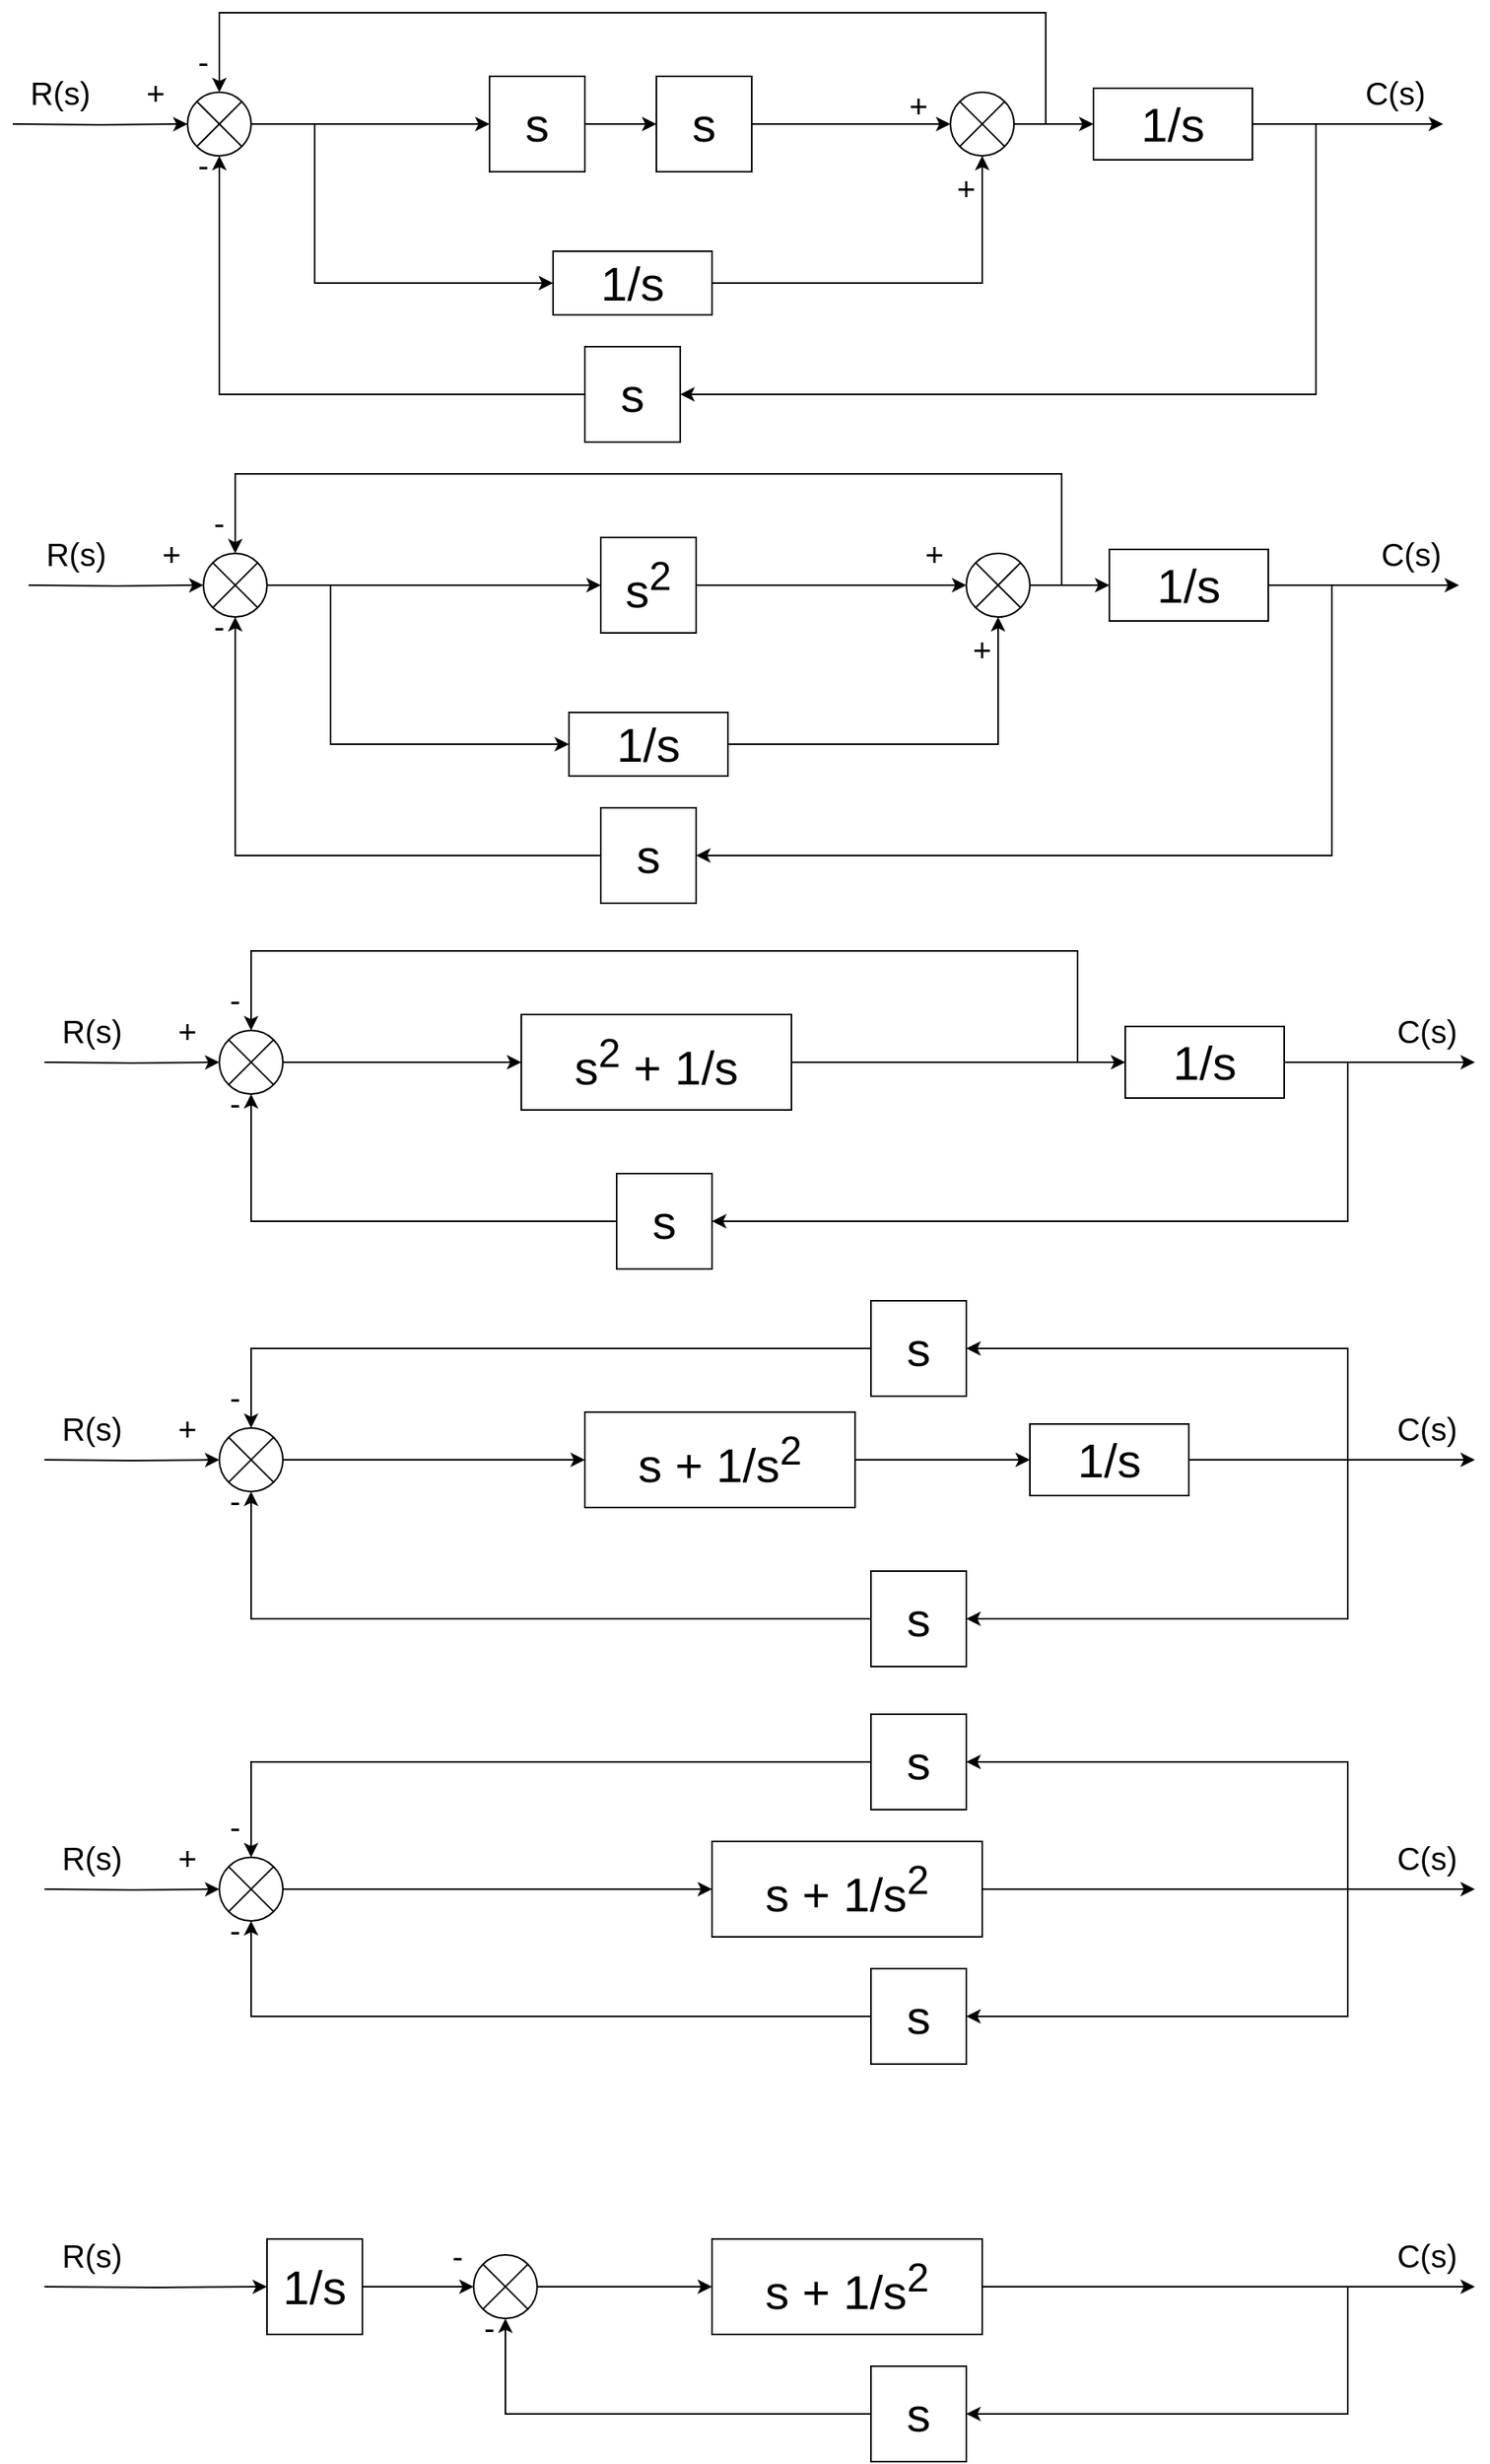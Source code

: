 <mxfile version="14.8.3" type="github">
  <diagram id="ij_nAq0aUrtKcF_ApdcB" name="Page-1">
    <mxGraphModel dx="1221" dy="644" grid="1" gridSize="10" guides="1" tooltips="1" connect="1" arrows="1" fold="1" page="1" pageScale="1" pageWidth="850" pageHeight="1100" math="0" shadow="0">
      <root>
        <mxCell id="0" />
        <mxCell id="1" parent="0" />
        <mxCell id="i_RsplPlOZBVz_IMjNrW-3" style="edgeStyle=orthogonalEdgeStyle;rounded=0;orthogonalLoop=1;jettySize=auto;html=1;entryX=0;entryY=0.5;entryDx=0;entryDy=0;fontStyle=0" parent="1" source="i_RsplPlOZBVz_IMjNrW-1" target="i_RsplPlOZBVz_IMjNrW-2" edge="1">
          <mxGeometry relative="1" as="geometry" />
        </mxCell>
        <mxCell id="i_RsplPlOZBVz_IMjNrW-1" value="" style="shape=sumEllipse;perimeter=ellipsePerimeter;whiteSpace=wrap;html=1;backgroundOutline=1;fontStyle=0" parent="1" vertex="1">
          <mxGeometry x="140" y="80" width="40" height="40" as="geometry" />
        </mxCell>
        <mxCell id="i_RsplPlOZBVz_IMjNrW-5" value="" style="edgeStyle=orthogonalEdgeStyle;rounded=0;orthogonalLoop=1;jettySize=auto;html=1;entryX=0;entryY=0.5;entryDx=0;entryDy=0;entryPerimeter=0;fontStyle=0" parent="1" source="i_RsplPlOZBVz_IMjNrW-2" target="i_RsplPlOZBVz_IMjNrW-20" edge="1">
          <mxGeometry relative="1" as="geometry">
            <mxPoint x="460" y="100" as="targetPoint" />
          </mxGeometry>
        </mxCell>
        <UserObject label="&lt;font style=&quot;font-size: 30px&quot;&gt;s&lt;/font&gt;" treeRoot="1" id="i_RsplPlOZBVz_IMjNrW-2">
          <mxCell style="whiteSpace=wrap;html=1;align=center;treeFolding=1;treeMoving=1;newEdgeStyle={&quot;edgeStyle&quot;:&quot;elbowEdgeStyle&quot;,&quot;startArrow&quot;:&quot;none&quot;,&quot;endArrow&quot;:&quot;none&quot;};fontStyle=0" parent="1" vertex="1">
            <mxGeometry x="330" y="70" width="60" height="60" as="geometry" />
          </mxCell>
        </UserObject>
        <mxCell id="i_RsplPlOZBVz_IMjNrW-7" value="" style="edgeStyle=orthogonalEdgeStyle;rounded=0;orthogonalLoop=1;jettySize=auto;html=1;exitX=1;exitY=0.5;exitDx=0;exitDy=0;fontStyle=0" parent="1" source="i_RsplPlOZBVz_IMjNrW-20" target="i_RsplPlOZBVz_IMjNrW-6" edge="1">
          <mxGeometry relative="1" as="geometry">
            <mxPoint x="560" y="100" as="sourcePoint" />
          </mxGeometry>
        </mxCell>
        <mxCell id="i_RsplPlOZBVz_IMjNrW-12" style="edgeStyle=orthogonalEdgeStyle;rounded=0;orthogonalLoop=1;jettySize=auto;html=1;entryX=0.5;entryY=0;entryDx=0;entryDy=0;endArrow=classic;endFill=1;fontStyle=0" parent="1" target="i_RsplPlOZBVz_IMjNrW-1" edge="1">
          <mxGeometry relative="1" as="geometry">
            <Array as="points">
              <mxPoint x="680" y="30" />
              <mxPoint x="160" y="30" />
            </Array>
            <mxPoint x="680" y="100" as="sourcePoint" />
          </mxGeometry>
        </mxCell>
        <mxCell id="i_RsplPlOZBVz_IMjNrW-14" value="" style="edgeStyle=orthogonalEdgeStyle;rounded=0;orthogonalLoop=1;jettySize=auto;html=1;endArrow=classic;endFill=1;fontStyle=0" parent="1" source="i_RsplPlOZBVz_IMjNrW-6" target="i_RsplPlOZBVz_IMjNrW-13" edge="1">
          <mxGeometry relative="1" as="geometry" />
        </mxCell>
        <mxCell id="i_RsplPlOZBVz_IMjNrW-6" value="" style="shape=sumEllipse;perimeter=ellipsePerimeter;whiteSpace=wrap;html=1;backgroundOutline=1;fontStyle=0" parent="1" vertex="1">
          <mxGeometry x="620" y="80" width="40" height="40" as="geometry" />
        </mxCell>
        <mxCell id="i_RsplPlOZBVz_IMjNrW-11" style="edgeStyle=orthogonalEdgeStyle;rounded=0;orthogonalLoop=1;jettySize=auto;html=1;entryX=0.5;entryY=1;entryDx=0;entryDy=0;endArrow=classic;endFill=1;fontStyle=0" parent="1" source="i_RsplPlOZBVz_IMjNrW-8" target="i_RsplPlOZBVz_IMjNrW-6" edge="1">
          <mxGeometry relative="1" as="geometry" />
        </mxCell>
        <UserObject label="&lt;font style=&quot;font-size: 30px&quot;&gt;1/s&lt;/font&gt;" treeRoot="1" id="i_RsplPlOZBVz_IMjNrW-8">
          <mxCell style="whiteSpace=wrap;html=1;align=center;treeFolding=1;treeMoving=1;newEdgeStyle={&quot;edgeStyle&quot;:&quot;elbowEdgeStyle&quot;,&quot;startArrow&quot;:&quot;none&quot;,&quot;endArrow&quot;:&quot;none&quot;};fontStyle=0" parent="1" vertex="1">
            <mxGeometry x="370" y="180" width="100" height="40" as="geometry" />
          </mxCell>
        </UserObject>
        <mxCell id="i_RsplPlOZBVz_IMjNrW-10" value="" style="edgeStyle=elbowEdgeStyle;elbow=vertical;startArrow=none;endArrow=classic;rounded=0;entryX=0;entryY=0.5;entryDx=0;entryDy=0;endFill=1;fontStyle=0" parent="1" target="i_RsplPlOZBVz_IMjNrW-8" edge="1">
          <mxGeometry relative="1" as="geometry">
            <mxPoint x="220" y="100" as="sourcePoint" />
            <Array as="points">
              <mxPoint x="290" y="200" />
            </Array>
          </mxGeometry>
        </mxCell>
        <mxCell id="i_RsplPlOZBVz_IMjNrW-16" style="edgeStyle=orthogonalEdgeStyle;rounded=0;orthogonalLoop=1;jettySize=auto;html=1;entryX=1;entryY=0.5;entryDx=0;entryDy=0;endArrow=classic;endFill=1;fontStyle=0" parent="1" target="i_RsplPlOZBVz_IMjNrW-21" edge="1">
          <mxGeometry relative="1" as="geometry">
            <mxPoint x="850" y="100" as="sourcePoint" />
            <mxPoint x="460" y="310" as="targetPoint" />
            <Array as="points">
              <mxPoint x="850" y="270" />
            </Array>
          </mxGeometry>
        </mxCell>
        <mxCell id="i_RsplPlOZBVz_IMjNrW-17" style="edgeStyle=orthogonalEdgeStyle;rounded=0;orthogonalLoop=1;jettySize=auto;html=1;endArrow=classic;endFill=1;fontStyle=0" parent="1" source="i_RsplPlOZBVz_IMjNrW-13" edge="1">
          <mxGeometry relative="1" as="geometry">
            <mxPoint x="930" y="100" as="targetPoint" />
          </mxGeometry>
        </mxCell>
        <UserObject label="&lt;font style=&quot;font-size: 30px&quot;&gt;1/s&lt;/font&gt;" treeRoot="1" id="i_RsplPlOZBVz_IMjNrW-13">
          <mxCell style="whiteSpace=wrap;html=1;align=center;treeFolding=1;treeMoving=1;newEdgeStyle={&quot;edgeStyle&quot;:&quot;elbowEdgeStyle&quot;,&quot;startArrow&quot;:&quot;none&quot;,&quot;endArrow&quot;:&quot;none&quot;};fontStyle=0" parent="1" vertex="1">
            <mxGeometry x="710" y="77.5" width="100" height="45" as="geometry" />
          </mxCell>
        </UserObject>
        <mxCell id="i_RsplPlOZBVz_IMjNrW-18" style="edgeStyle=orthogonalEdgeStyle;rounded=0;orthogonalLoop=1;jettySize=auto;html=1;entryX=0.5;entryY=1;entryDx=0;entryDy=0;endArrow=classic;endFill=1;exitX=0;exitY=0.5;exitDx=0;exitDy=0;fontStyle=0" parent="1" source="i_RsplPlOZBVz_IMjNrW-21" target="i_RsplPlOZBVz_IMjNrW-1" edge="1">
          <mxGeometry relative="1" as="geometry">
            <mxPoint x="370" y="310" as="sourcePoint" />
          </mxGeometry>
        </mxCell>
        <mxCell id="i_RsplPlOZBVz_IMjNrW-19" value="" style="edgeStyle=orthogonalEdgeStyle;rounded=0;orthogonalLoop=1;jettySize=auto;html=1;entryX=0;entryY=0.5;entryDx=0;entryDy=0;fontStyle=0" parent="1" target="i_RsplPlOZBVz_IMjNrW-1" edge="1">
          <mxGeometry relative="1" as="geometry">
            <mxPoint x="30" y="100" as="sourcePoint" />
            <mxPoint x="470" y="110" as="targetPoint" />
          </mxGeometry>
        </mxCell>
        <UserObject label="&lt;font style=&quot;font-size: 30px&quot;&gt;s&lt;/font&gt;" treeRoot="1" id="i_RsplPlOZBVz_IMjNrW-20">
          <mxCell style="whiteSpace=wrap;html=1;align=center;treeFolding=1;treeMoving=1;newEdgeStyle={&quot;edgeStyle&quot;:&quot;elbowEdgeStyle&quot;,&quot;startArrow&quot;:&quot;none&quot;,&quot;endArrow&quot;:&quot;none&quot;};fontStyle=0" parent="1" vertex="1">
            <mxGeometry x="435" y="70" width="60" height="60" as="geometry" />
          </mxCell>
        </UserObject>
        <UserObject label="&lt;font style=&quot;font-size: 30px&quot;&gt;s&lt;/font&gt;" treeRoot="1" id="i_RsplPlOZBVz_IMjNrW-21">
          <mxCell style="whiteSpace=wrap;html=1;align=center;treeFolding=1;treeMoving=1;newEdgeStyle={&quot;edgeStyle&quot;:&quot;elbowEdgeStyle&quot;,&quot;startArrow&quot;:&quot;none&quot;,&quot;endArrow&quot;:&quot;none&quot;};fontStyle=0" parent="1" vertex="1">
            <mxGeometry x="390" y="240" width="60" height="60" as="geometry" />
          </mxCell>
        </UserObject>
        <mxCell id="i_RsplPlOZBVz_IMjNrW-22" value="&lt;font style=&quot;font-size: 20px&quot;&gt;R(s)&lt;/font&gt;" style="text;html=1;strokeColor=none;fillColor=none;align=center;verticalAlign=middle;whiteSpace=wrap;rounded=0;fontStyle=0" parent="1" vertex="1">
          <mxGeometry x="40" y="70" width="40" height="20" as="geometry" />
        </mxCell>
        <mxCell id="i_RsplPlOZBVz_IMjNrW-24" value="&lt;font style=&quot;font-size: 20px&quot;&gt;C(s)&lt;/font&gt;" style="text;html=1;strokeColor=none;fillColor=none;align=center;verticalAlign=middle;whiteSpace=wrap;rounded=0;fontStyle=0" parent="1" vertex="1">
          <mxGeometry x="880" y="70" width="40" height="20" as="geometry" />
        </mxCell>
        <mxCell id="i_RsplPlOZBVz_IMjNrW-25" value="&lt;font style=&quot;font-size: 20px&quot;&gt;-&lt;/font&gt;" style="text;html=1;strokeColor=none;fillColor=none;align=center;verticalAlign=middle;whiteSpace=wrap;rounded=0;fontStyle=0" parent="1" vertex="1">
          <mxGeometry x="140" y="115" width="20" height="20" as="geometry" />
        </mxCell>
        <mxCell id="i_RsplPlOZBVz_IMjNrW-26" value="&lt;font style=&quot;font-size: 20px&quot;&gt;+&lt;/font&gt;" style="text;html=1;strokeColor=none;fillColor=none;align=center;verticalAlign=middle;whiteSpace=wrap;rounded=0;fontStyle=0" parent="1" vertex="1">
          <mxGeometry x="110" y="70" width="20" height="20" as="geometry" />
        </mxCell>
        <mxCell id="i_RsplPlOZBVz_IMjNrW-27" value="&lt;font style=&quot;font-size: 20px&quot;&gt;-&lt;/font&gt;" style="text;html=1;strokeColor=none;fillColor=none;align=center;verticalAlign=middle;whiteSpace=wrap;rounded=0;fontStyle=0" parent="1" vertex="1">
          <mxGeometry x="140" y="50" width="20" height="20" as="geometry" />
        </mxCell>
        <mxCell id="i_RsplPlOZBVz_IMjNrW-28" value="&lt;font style=&quot;font-size: 20px&quot;&gt;+&lt;br&gt;&lt;/font&gt;" style="text;html=1;strokeColor=none;fillColor=none;align=center;verticalAlign=middle;whiteSpace=wrap;rounded=0;fontStyle=0" parent="1" vertex="1">
          <mxGeometry x="620" y="130" width="20" height="20" as="geometry" />
        </mxCell>
        <mxCell id="i_RsplPlOZBVz_IMjNrW-29" value="&lt;font style=&quot;font-size: 20px&quot;&gt;+&lt;/font&gt;" style="text;html=1;strokeColor=none;fillColor=none;align=center;verticalAlign=middle;whiteSpace=wrap;rounded=0;fontStyle=0" parent="1" vertex="1">
          <mxGeometry x="590" y="77.5" width="20" height="20" as="geometry" />
        </mxCell>
        <mxCell id="i_RsplPlOZBVz_IMjNrW-32" style="edgeStyle=orthogonalEdgeStyle;rounded=0;orthogonalLoop=1;jettySize=auto;html=1;entryX=0;entryY=0.5;entryDx=0;entryDy=0;" parent="1" source="i_RsplPlOZBVz_IMjNrW-33" target="i_RsplPlOZBVz_IMjNrW-35" edge="1">
          <mxGeometry relative="1" as="geometry" />
        </mxCell>
        <mxCell id="i_RsplPlOZBVz_IMjNrW-33" value="" style="shape=sumEllipse;perimeter=ellipsePerimeter;whiteSpace=wrap;html=1;backgroundOutline=1;" parent="1" vertex="1">
          <mxGeometry x="150" y="370" width="40" height="40" as="geometry" />
        </mxCell>
        <UserObject label="&lt;font style=&quot;font-size: 30px&quot;&gt;s&lt;sup&gt;2&lt;/sup&gt;&lt;/font&gt;" treeRoot="1" id="i_RsplPlOZBVz_IMjNrW-35">
          <mxCell style="whiteSpace=wrap;html=1;align=center;treeFolding=1;treeMoving=1;newEdgeStyle={&quot;edgeStyle&quot;:&quot;elbowEdgeStyle&quot;,&quot;startArrow&quot;:&quot;none&quot;,&quot;endArrow&quot;:&quot;none&quot;};" parent="1" vertex="1">
            <mxGeometry x="400" y="360" width="60" height="60" as="geometry" />
          </mxCell>
        </UserObject>
        <mxCell id="i_RsplPlOZBVz_IMjNrW-36" value="" style="edgeStyle=orthogonalEdgeStyle;rounded=0;orthogonalLoop=1;jettySize=auto;html=1;exitX=1;exitY=0.5;exitDx=0;exitDy=0;" parent="1" source="i_RsplPlOZBVz_IMjNrW-35" target="i_RsplPlOZBVz_IMjNrW-39" edge="1">
          <mxGeometry relative="1" as="geometry">
            <mxPoint x="505" y="390" as="sourcePoint" />
          </mxGeometry>
        </mxCell>
        <mxCell id="i_RsplPlOZBVz_IMjNrW-37" style="edgeStyle=orthogonalEdgeStyle;rounded=0;orthogonalLoop=1;jettySize=auto;html=1;entryX=0.5;entryY=0;entryDx=0;entryDy=0;endArrow=classic;endFill=1;" parent="1" target="i_RsplPlOZBVz_IMjNrW-33" edge="1">
          <mxGeometry relative="1" as="geometry">
            <Array as="points">
              <mxPoint x="690" y="320" />
              <mxPoint x="170" y="320" />
            </Array>
            <mxPoint x="690" y="390" as="sourcePoint" />
          </mxGeometry>
        </mxCell>
        <mxCell id="i_RsplPlOZBVz_IMjNrW-38" value="" style="edgeStyle=orthogonalEdgeStyle;rounded=0;orthogonalLoop=1;jettySize=auto;html=1;endArrow=classic;endFill=1;" parent="1" source="i_RsplPlOZBVz_IMjNrW-39" target="i_RsplPlOZBVz_IMjNrW-45" edge="1">
          <mxGeometry relative="1" as="geometry" />
        </mxCell>
        <mxCell id="i_RsplPlOZBVz_IMjNrW-39" value="" style="shape=sumEllipse;perimeter=ellipsePerimeter;whiteSpace=wrap;html=1;backgroundOutline=1;" parent="1" vertex="1">
          <mxGeometry x="630" y="370" width="40" height="40" as="geometry" />
        </mxCell>
        <mxCell id="i_RsplPlOZBVz_IMjNrW-40" style="edgeStyle=orthogonalEdgeStyle;rounded=0;orthogonalLoop=1;jettySize=auto;html=1;entryX=0.5;entryY=1;entryDx=0;entryDy=0;endArrow=classic;endFill=1;" parent="1" source="i_RsplPlOZBVz_IMjNrW-41" target="i_RsplPlOZBVz_IMjNrW-39" edge="1">
          <mxGeometry relative="1" as="geometry" />
        </mxCell>
        <UserObject label="&lt;font style=&quot;font-size: 30px&quot;&gt;1/s&lt;/font&gt;" treeRoot="1" id="i_RsplPlOZBVz_IMjNrW-41">
          <mxCell style="whiteSpace=wrap;html=1;align=center;treeFolding=1;treeMoving=1;newEdgeStyle={&quot;edgeStyle&quot;:&quot;elbowEdgeStyle&quot;,&quot;startArrow&quot;:&quot;none&quot;,&quot;endArrow&quot;:&quot;none&quot;};" parent="1" vertex="1">
            <mxGeometry x="380" y="470" width="100" height="40" as="geometry" />
          </mxCell>
        </UserObject>
        <mxCell id="i_RsplPlOZBVz_IMjNrW-42" value="" style="edgeStyle=elbowEdgeStyle;elbow=vertical;startArrow=none;endArrow=classic;rounded=0;entryX=0;entryY=0.5;entryDx=0;entryDy=0;endFill=1;" parent="1" target="i_RsplPlOZBVz_IMjNrW-41" edge="1">
          <mxGeometry relative="1" as="geometry">
            <mxPoint x="230" y="390.0" as="sourcePoint" />
            <Array as="points">
              <mxPoint x="300" y="490" />
            </Array>
          </mxGeometry>
        </mxCell>
        <mxCell id="i_RsplPlOZBVz_IMjNrW-43" style="edgeStyle=orthogonalEdgeStyle;rounded=0;orthogonalLoop=1;jettySize=auto;html=1;entryX=1;entryY=0.5;entryDx=0;entryDy=0;endArrow=classic;endFill=1;" parent="1" target="i_RsplPlOZBVz_IMjNrW-49" edge="1">
          <mxGeometry relative="1" as="geometry">
            <mxPoint x="860" y="390.0" as="sourcePoint" />
            <mxPoint x="470" y="600" as="targetPoint" />
            <Array as="points">
              <mxPoint x="860" y="560" />
            </Array>
          </mxGeometry>
        </mxCell>
        <mxCell id="i_RsplPlOZBVz_IMjNrW-44" style="edgeStyle=orthogonalEdgeStyle;rounded=0;orthogonalLoop=1;jettySize=auto;html=1;endArrow=classic;endFill=1;" parent="1" source="i_RsplPlOZBVz_IMjNrW-45" edge="1">
          <mxGeometry relative="1" as="geometry">
            <mxPoint x="940" y="390.0" as="targetPoint" />
          </mxGeometry>
        </mxCell>
        <UserObject label="&lt;font style=&quot;font-size: 30px&quot;&gt;1/s&lt;/font&gt;" treeRoot="1" id="i_RsplPlOZBVz_IMjNrW-45">
          <mxCell style="whiteSpace=wrap;html=1;align=center;treeFolding=1;treeMoving=1;newEdgeStyle={&quot;edgeStyle&quot;:&quot;elbowEdgeStyle&quot;,&quot;startArrow&quot;:&quot;none&quot;,&quot;endArrow&quot;:&quot;none&quot;};" parent="1" vertex="1">
            <mxGeometry x="720" y="367.5" width="100" height="45" as="geometry" />
          </mxCell>
        </UserObject>
        <mxCell id="i_RsplPlOZBVz_IMjNrW-46" style="edgeStyle=orthogonalEdgeStyle;rounded=0;orthogonalLoop=1;jettySize=auto;html=1;entryX=0.5;entryY=1;entryDx=0;entryDy=0;endArrow=classic;endFill=1;exitX=0;exitY=0.5;exitDx=0;exitDy=0;" parent="1" source="i_RsplPlOZBVz_IMjNrW-49" target="i_RsplPlOZBVz_IMjNrW-33" edge="1">
          <mxGeometry relative="1" as="geometry">
            <mxPoint x="380" y="600" as="sourcePoint" />
          </mxGeometry>
        </mxCell>
        <mxCell id="i_RsplPlOZBVz_IMjNrW-47" value="" style="edgeStyle=orthogonalEdgeStyle;rounded=0;orthogonalLoop=1;jettySize=auto;html=1;entryX=0;entryY=0.5;entryDx=0;entryDy=0;" parent="1" target="i_RsplPlOZBVz_IMjNrW-33" edge="1">
          <mxGeometry relative="1" as="geometry">
            <mxPoint x="40" y="390.0" as="sourcePoint" />
            <mxPoint x="480" y="400" as="targetPoint" />
          </mxGeometry>
        </mxCell>
        <UserObject label="&lt;font style=&quot;font-size: 30px&quot;&gt;s&lt;/font&gt;" treeRoot="1" id="i_RsplPlOZBVz_IMjNrW-49">
          <mxCell style="whiteSpace=wrap;html=1;align=center;treeFolding=1;treeMoving=1;newEdgeStyle={&quot;edgeStyle&quot;:&quot;elbowEdgeStyle&quot;,&quot;startArrow&quot;:&quot;none&quot;,&quot;endArrow&quot;:&quot;none&quot;};" parent="1" vertex="1">
            <mxGeometry x="400" y="530" width="60" height="60" as="geometry" />
          </mxCell>
        </UserObject>
        <mxCell id="i_RsplPlOZBVz_IMjNrW-50" value="&lt;font style=&quot;font-size: 20px&quot;&gt;R(s)&lt;/font&gt;" style="text;html=1;strokeColor=none;fillColor=none;align=center;verticalAlign=middle;whiteSpace=wrap;rounded=0;" parent="1" vertex="1">
          <mxGeometry x="50" y="360" width="40" height="20" as="geometry" />
        </mxCell>
        <mxCell id="i_RsplPlOZBVz_IMjNrW-51" value="&lt;font style=&quot;font-size: 20px&quot;&gt;C(s)&lt;/font&gt;" style="text;html=1;strokeColor=none;fillColor=none;align=center;verticalAlign=middle;whiteSpace=wrap;rounded=0;" parent="1" vertex="1">
          <mxGeometry x="890" y="360" width="40" height="20" as="geometry" />
        </mxCell>
        <mxCell id="i_RsplPlOZBVz_IMjNrW-52" value="&lt;font style=&quot;font-size: 20px&quot;&gt;-&lt;/font&gt;" style="text;html=1;strokeColor=none;fillColor=none;align=center;verticalAlign=middle;whiteSpace=wrap;rounded=0;" parent="1" vertex="1">
          <mxGeometry x="150" y="405" width="20" height="20" as="geometry" />
        </mxCell>
        <mxCell id="i_RsplPlOZBVz_IMjNrW-53" value="&lt;font style=&quot;font-size: 20px&quot;&gt;+&lt;/font&gt;" style="text;html=1;strokeColor=none;fillColor=none;align=center;verticalAlign=middle;whiteSpace=wrap;rounded=0;" parent="1" vertex="1">
          <mxGeometry x="120" y="360" width="20" height="20" as="geometry" />
        </mxCell>
        <mxCell id="i_RsplPlOZBVz_IMjNrW-54" value="&lt;font style=&quot;font-size: 20px&quot;&gt;-&lt;/font&gt;" style="text;html=1;strokeColor=none;fillColor=none;align=center;verticalAlign=middle;whiteSpace=wrap;rounded=0;" parent="1" vertex="1">
          <mxGeometry x="150" y="340" width="20" height="20" as="geometry" />
        </mxCell>
        <mxCell id="i_RsplPlOZBVz_IMjNrW-55" value="&lt;font style=&quot;font-size: 20px&quot;&gt;+&lt;br&gt;&lt;/font&gt;" style="text;html=1;strokeColor=none;fillColor=none;align=center;verticalAlign=middle;whiteSpace=wrap;rounded=0;" parent="1" vertex="1">
          <mxGeometry x="630" y="420" width="20" height="20" as="geometry" />
        </mxCell>
        <mxCell id="i_RsplPlOZBVz_IMjNrW-56" value="&lt;font style=&quot;font-size: 20px&quot;&gt;+&lt;/font&gt;" style="text;html=1;strokeColor=none;fillColor=none;align=center;verticalAlign=middle;whiteSpace=wrap;rounded=0;" parent="1" vertex="1">
          <mxGeometry x="600" y="360" width="20" height="20" as="geometry" />
        </mxCell>
        <mxCell id="JidAR_Q5XtvqhHn5YEpn-2" style="edgeStyle=orthogonalEdgeStyle;rounded=0;orthogonalLoop=1;jettySize=auto;html=1;entryX=0;entryY=0.5;entryDx=0;entryDy=0;" edge="1" parent="1" source="JidAR_Q5XtvqhHn5YEpn-3" target="JidAR_Q5XtvqhHn5YEpn-4">
          <mxGeometry relative="1" as="geometry" />
        </mxCell>
        <mxCell id="JidAR_Q5XtvqhHn5YEpn-3" value="" style="shape=sumEllipse;perimeter=ellipsePerimeter;whiteSpace=wrap;html=1;backgroundOutline=1;" vertex="1" parent="1">
          <mxGeometry x="160" y="670" width="40" height="40" as="geometry" />
        </mxCell>
        <UserObject label="&lt;font style=&quot;font-size: 30px&quot;&gt;s&lt;sup&gt;2&lt;/sup&gt;&amp;nbsp;+ 1/s&lt;/font&gt;" treeRoot="1" id="JidAR_Q5XtvqhHn5YEpn-4">
          <mxCell style="whiteSpace=wrap;html=1;align=center;treeFolding=1;treeMoving=1;newEdgeStyle={&quot;edgeStyle&quot;:&quot;elbowEdgeStyle&quot;,&quot;startArrow&quot;:&quot;none&quot;,&quot;endArrow&quot;:&quot;none&quot;};" vertex="1" parent="1">
            <mxGeometry x="350" y="660" width="170" height="60" as="geometry" />
          </mxCell>
        </UserObject>
        <mxCell id="JidAR_Q5XtvqhHn5YEpn-5" value="" style="edgeStyle=orthogonalEdgeStyle;rounded=0;orthogonalLoop=1;jettySize=auto;html=1;exitX=1;exitY=0.5;exitDx=0;exitDy=0;entryX=0;entryY=0.5;entryDx=0;entryDy=0;" edge="1" parent="1" source="JidAR_Q5XtvqhHn5YEpn-4" target="JidAR_Q5XtvqhHn5YEpn-14">
          <mxGeometry relative="1" as="geometry">
            <mxPoint x="515" y="690" as="sourcePoint" />
            <mxPoint x="640" y="690.0" as="targetPoint" />
          </mxGeometry>
        </mxCell>
        <mxCell id="JidAR_Q5XtvqhHn5YEpn-6" style="edgeStyle=orthogonalEdgeStyle;rounded=0;orthogonalLoop=1;jettySize=auto;html=1;entryX=0.5;entryY=0;entryDx=0;entryDy=0;endArrow=classic;endFill=1;" edge="1" parent="1" target="JidAR_Q5XtvqhHn5YEpn-3">
          <mxGeometry relative="1" as="geometry">
            <Array as="points">
              <mxPoint x="700" y="620" />
              <mxPoint x="180" y="620" />
            </Array>
            <mxPoint x="700" y="690" as="sourcePoint" />
          </mxGeometry>
        </mxCell>
        <mxCell id="JidAR_Q5XtvqhHn5YEpn-12" style="edgeStyle=orthogonalEdgeStyle;rounded=0;orthogonalLoop=1;jettySize=auto;html=1;endArrow=classic;endFill=1;entryX=1;entryY=0.5;entryDx=0;entryDy=0;" edge="1" parent="1" target="JidAR_Q5XtvqhHn5YEpn-24">
          <mxGeometry relative="1" as="geometry">
            <mxPoint x="870" y="690" as="sourcePoint" />
            <mxPoint x="510" y="860" as="targetPoint" />
            <Array as="points">
              <mxPoint x="870" y="790" />
            </Array>
          </mxGeometry>
        </mxCell>
        <mxCell id="JidAR_Q5XtvqhHn5YEpn-13" style="edgeStyle=orthogonalEdgeStyle;rounded=0;orthogonalLoop=1;jettySize=auto;html=1;endArrow=classic;endFill=1;" edge="1" parent="1" source="JidAR_Q5XtvqhHn5YEpn-14">
          <mxGeometry relative="1" as="geometry">
            <mxPoint x="950" y="690" as="targetPoint" />
          </mxGeometry>
        </mxCell>
        <UserObject label="&lt;font style=&quot;font-size: 30px&quot;&gt;1/s&lt;/font&gt;" treeRoot="1" id="JidAR_Q5XtvqhHn5YEpn-14">
          <mxCell style="whiteSpace=wrap;html=1;align=center;treeFolding=1;treeMoving=1;newEdgeStyle={&quot;edgeStyle&quot;:&quot;elbowEdgeStyle&quot;,&quot;startArrow&quot;:&quot;none&quot;,&quot;endArrow&quot;:&quot;none&quot;};" vertex="1" parent="1">
            <mxGeometry x="730" y="667.5" width="100" height="45" as="geometry" />
          </mxCell>
        </UserObject>
        <mxCell id="JidAR_Q5XtvqhHn5YEpn-15" style="edgeStyle=orthogonalEdgeStyle;rounded=0;orthogonalLoop=1;jettySize=auto;html=1;entryX=0.5;entryY=1;entryDx=0;entryDy=0;endArrow=classic;endFill=1;exitX=0;exitY=0.5;exitDx=0;exitDy=0;" edge="1" parent="1" target="JidAR_Q5XtvqhHn5YEpn-3" source="JidAR_Q5XtvqhHn5YEpn-24">
          <mxGeometry relative="1" as="geometry">
            <mxPoint x="390" y="860" as="sourcePoint" />
          </mxGeometry>
        </mxCell>
        <mxCell id="JidAR_Q5XtvqhHn5YEpn-16" value="" style="edgeStyle=orthogonalEdgeStyle;rounded=0;orthogonalLoop=1;jettySize=auto;html=1;entryX=0;entryY=0.5;entryDx=0;entryDy=0;" edge="1" parent="1" target="JidAR_Q5XtvqhHn5YEpn-3">
          <mxGeometry relative="1" as="geometry">
            <mxPoint x="50" y="690" as="sourcePoint" />
            <mxPoint x="490" y="700" as="targetPoint" />
          </mxGeometry>
        </mxCell>
        <mxCell id="JidAR_Q5XtvqhHn5YEpn-17" value="&lt;font style=&quot;font-size: 20px&quot;&gt;R(s)&lt;/font&gt;" style="text;html=1;strokeColor=none;fillColor=none;align=center;verticalAlign=middle;whiteSpace=wrap;rounded=0;" vertex="1" parent="1">
          <mxGeometry x="60" y="660" width="40" height="20" as="geometry" />
        </mxCell>
        <mxCell id="JidAR_Q5XtvqhHn5YEpn-18" value="&lt;font style=&quot;font-size: 20px&quot;&gt;C(s)&lt;/font&gt;" style="text;html=1;strokeColor=none;fillColor=none;align=center;verticalAlign=middle;whiteSpace=wrap;rounded=0;" vertex="1" parent="1">
          <mxGeometry x="900" y="660" width="40" height="20" as="geometry" />
        </mxCell>
        <mxCell id="JidAR_Q5XtvqhHn5YEpn-19" value="&lt;font style=&quot;font-size: 20px&quot;&gt;-&lt;/font&gt;" style="text;html=1;strokeColor=none;fillColor=none;align=center;verticalAlign=middle;whiteSpace=wrap;rounded=0;" vertex="1" parent="1">
          <mxGeometry x="160" y="705" width="20" height="20" as="geometry" />
        </mxCell>
        <mxCell id="JidAR_Q5XtvqhHn5YEpn-20" value="&lt;font style=&quot;font-size: 20px&quot;&gt;+&lt;/font&gt;" style="text;html=1;strokeColor=none;fillColor=none;align=center;verticalAlign=middle;whiteSpace=wrap;rounded=0;" vertex="1" parent="1">
          <mxGeometry x="130" y="660" width="20" height="20" as="geometry" />
        </mxCell>
        <mxCell id="JidAR_Q5XtvqhHn5YEpn-21" value="&lt;font style=&quot;font-size: 20px&quot;&gt;-&lt;/font&gt;" style="text;html=1;strokeColor=none;fillColor=none;align=center;verticalAlign=middle;whiteSpace=wrap;rounded=0;" vertex="1" parent="1">
          <mxGeometry x="160" y="640" width="20" height="20" as="geometry" />
        </mxCell>
        <UserObject label="&lt;font style=&quot;font-size: 30px&quot;&gt;s&lt;/font&gt;" treeRoot="1" id="JidAR_Q5XtvqhHn5YEpn-24">
          <mxCell style="whiteSpace=wrap;html=1;align=center;treeFolding=1;treeMoving=1;newEdgeStyle={&quot;edgeStyle&quot;:&quot;elbowEdgeStyle&quot;,&quot;startArrow&quot;:&quot;none&quot;,&quot;endArrow&quot;:&quot;none&quot;};" vertex="1" parent="1">
            <mxGeometry x="410" y="760" width="60" height="60" as="geometry" />
          </mxCell>
        </UserObject>
        <mxCell id="JidAR_Q5XtvqhHn5YEpn-25" style="edgeStyle=orthogonalEdgeStyle;rounded=0;orthogonalLoop=1;jettySize=auto;html=1;entryX=0;entryY=0.5;entryDx=0;entryDy=0;" edge="1" parent="1" source="JidAR_Q5XtvqhHn5YEpn-26" target="JidAR_Q5XtvqhHn5YEpn-27">
          <mxGeometry relative="1" as="geometry" />
        </mxCell>
        <mxCell id="JidAR_Q5XtvqhHn5YEpn-26" value="" style="shape=sumEllipse;perimeter=ellipsePerimeter;whiteSpace=wrap;html=1;backgroundOutline=1;" vertex="1" parent="1">
          <mxGeometry x="160" y="920" width="40" height="40" as="geometry" />
        </mxCell>
        <UserObject label="&lt;font style=&quot;font-size: 30px&quot;&gt;s&amp;nbsp;+ 1/s&lt;sup&gt;2&lt;/sup&gt;&lt;/font&gt;" treeRoot="1" id="JidAR_Q5XtvqhHn5YEpn-27">
          <mxCell style="whiteSpace=wrap;html=1;align=center;treeFolding=1;treeMoving=1;newEdgeStyle={&quot;edgeStyle&quot;:&quot;elbowEdgeStyle&quot;,&quot;startArrow&quot;:&quot;none&quot;,&quot;endArrow&quot;:&quot;none&quot;};" vertex="1" parent="1">
            <mxGeometry x="390" y="910" width="170" height="60" as="geometry" />
          </mxCell>
        </UserObject>
        <mxCell id="JidAR_Q5XtvqhHn5YEpn-28" value="" style="edgeStyle=orthogonalEdgeStyle;rounded=0;orthogonalLoop=1;jettySize=auto;html=1;exitX=1;exitY=0.5;exitDx=0;exitDy=0;entryX=0;entryY=0.5;entryDx=0;entryDy=0;" edge="1" parent="1" source="JidAR_Q5XtvqhHn5YEpn-27" target="JidAR_Q5XtvqhHn5YEpn-32">
          <mxGeometry relative="1" as="geometry">
            <mxPoint x="515" y="940" as="sourcePoint" />
            <mxPoint x="640" y="940.0" as="targetPoint" />
          </mxGeometry>
        </mxCell>
        <mxCell id="JidAR_Q5XtvqhHn5YEpn-29" style="edgeStyle=orthogonalEdgeStyle;rounded=0;orthogonalLoop=1;jettySize=auto;html=1;entryX=0.5;entryY=0;entryDx=0;entryDy=0;endArrow=classic;endFill=1;exitX=0;exitY=0.5;exitDx=0;exitDy=0;" edge="1" parent="1" target="JidAR_Q5XtvqhHn5YEpn-26" source="JidAR_Q5XtvqhHn5YEpn-41">
          <mxGeometry relative="1" as="geometry">
            <Array as="points">
              <mxPoint x="180" y="870" />
            </Array>
            <mxPoint x="700" y="870" as="sourcePoint" />
          </mxGeometry>
        </mxCell>
        <mxCell id="JidAR_Q5XtvqhHn5YEpn-30" style="edgeStyle=orthogonalEdgeStyle;rounded=0;orthogonalLoop=1;jettySize=auto;html=1;endArrow=classic;endFill=1;entryX=1;entryY=0.5;entryDx=0;entryDy=0;" edge="1" parent="1" target="JidAR_Q5XtvqhHn5YEpn-40">
          <mxGeometry relative="1" as="geometry">
            <mxPoint x="870" y="940.0" as="sourcePoint" />
            <mxPoint x="510" y="1110" as="targetPoint" />
            <Array as="points">
              <mxPoint x="870" y="1040" />
            </Array>
          </mxGeometry>
        </mxCell>
        <mxCell id="JidAR_Q5XtvqhHn5YEpn-31" style="edgeStyle=orthogonalEdgeStyle;rounded=0;orthogonalLoop=1;jettySize=auto;html=1;endArrow=classic;endFill=1;" edge="1" parent="1" source="JidAR_Q5XtvqhHn5YEpn-32">
          <mxGeometry relative="1" as="geometry">
            <mxPoint x="950" y="940.0" as="targetPoint" />
          </mxGeometry>
        </mxCell>
        <UserObject label="&lt;font style=&quot;font-size: 30px&quot;&gt;1/s&lt;/font&gt;" treeRoot="1" id="JidAR_Q5XtvqhHn5YEpn-32">
          <mxCell style="whiteSpace=wrap;html=1;align=center;treeFolding=1;treeMoving=1;newEdgeStyle={&quot;edgeStyle&quot;:&quot;elbowEdgeStyle&quot;,&quot;startArrow&quot;:&quot;none&quot;,&quot;endArrow&quot;:&quot;none&quot;};" vertex="1" parent="1">
            <mxGeometry x="670" y="917.5" width="100" height="45" as="geometry" />
          </mxCell>
        </UserObject>
        <mxCell id="JidAR_Q5XtvqhHn5YEpn-33" style="edgeStyle=orthogonalEdgeStyle;rounded=0;orthogonalLoop=1;jettySize=auto;html=1;entryX=0.5;entryY=1;entryDx=0;entryDy=0;endArrow=classic;endFill=1;exitX=0;exitY=0.5;exitDx=0;exitDy=0;" edge="1" parent="1" source="JidAR_Q5XtvqhHn5YEpn-40" target="JidAR_Q5XtvqhHn5YEpn-26">
          <mxGeometry relative="1" as="geometry">
            <mxPoint x="390" y="1110" as="sourcePoint" />
          </mxGeometry>
        </mxCell>
        <mxCell id="JidAR_Q5XtvqhHn5YEpn-34" value="" style="edgeStyle=orthogonalEdgeStyle;rounded=0;orthogonalLoop=1;jettySize=auto;html=1;entryX=0;entryY=0.5;entryDx=0;entryDy=0;" edge="1" parent="1" target="JidAR_Q5XtvqhHn5YEpn-26">
          <mxGeometry relative="1" as="geometry">
            <mxPoint x="50" y="940.0" as="sourcePoint" />
            <mxPoint x="490" y="950" as="targetPoint" />
          </mxGeometry>
        </mxCell>
        <mxCell id="JidAR_Q5XtvqhHn5YEpn-35" value="&lt;font style=&quot;font-size: 20px&quot;&gt;R(s)&lt;/font&gt;" style="text;html=1;strokeColor=none;fillColor=none;align=center;verticalAlign=middle;whiteSpace=wrap;rounded=0;" vertex="1" parent="1">
          <mxGeometry x="60" y="910" width="40" height="20" as="geometry" />
        </mxCell>
        <mxCell id="JidAR_Q5XtvqhHn5YEpn-36" value="&lt;font style=&quot;font-size: 20px&quot;&gt;C(s)&lt;/font&gt;" style="text;html=1;strokeColor=none;fillColor=none;align=center;verticalAlign=middle;whiteSpace=wrap;rounded=0;" vertex="1" parent="1">
          <mxGeometry x="900" y="910" width="40" height="20" as="geometry" />
        </mxCell>
        <mxCell id="JidAR_Q5XtvqhHn5YEpn-37" value="&lt;font style=&quot;font-size: 20px&quot;&gt;-&lt;/font&gt;" style="text;html=1;strokeColor=none;fillColor=none;align=center;verticalAlign=middle;whiteSpace=wrap;rounded=0;" vertex="1" parent="1">
          <mxGeometry x="160" y="955" width="20" height="20" as="geometry" />
        </mxCell>
        <mxCell id="JidAR_Q5XtvqhHn5YEpn-38" value="&lt;font style=&quot;font-size: 20px&quot;&gt;+&lt;/font&gt;" style="text;html=1;strokeColor=none;fillColor=none;align=center;verticalAlign=middle;whiteSpace=wrap;rounded=0;" vertex="1" parent="1">
          <mxGeometry x="130" y="910" width="20" height="20" as="geometry" />
        </mxCell>
        <mxCell id="JidAR_Q5XtvqhHn5YEpn-39" value="&lt;font style=&quot;font-size: 20px&quot;&gt;-&lt;/font&gt;" style="text;html=1;strokeColor=none;fillColor=none;align=center;verticalAlign=middle;whiteSpace=wrap;rounded=0;" vertex="1" parent="1">
          <mxGeometry x="160" y="890" width="20" height="20" as="geometry" />
        </mxCell>
        <UserObject label="&lt;font style=&quot;font-size: 30px&quot;&gt;s&lt;/font&gt;" treeRoot="1" id="JidAR_Q5XtvqhHn5YEpn-40">
          <mxCell style="whiteSpace=wrap;html=1;align=center;treeFolding=1;treeMoving=1;newEdgeStyle={&quot;edgeStyle&quot;:&quot;elbowEdgeStyle&quot;,&quot;startArrow&quot;:&quot;none&quot;,&quot;endArrow&quot;:&quot;none&quot;};" vertex="1" parent="1">
            <mxGeometry x="570" y="1010" width="60" height="60" as="geometry" />
          </mxCell>
        </UserObject>
        <UserObject label="&lt;font style=&quot;font-size: 30px&quot;&gt;s&lt;/font&gt;" treeRoot="1" id="JidAR_Q5XtvqhHn5YEpn-41">
          <mxCell style="whiteSpace=wrap;html=1;align=center;treeFolding=1;treeMoving=1;newEdgeStyle={&quot;edgeStyle&quot;:&quot;elbowEdgeStyle&quot;,&quot;startArrow&quot;:&quot;none&quot;,&quot;endArrow&quot;:&quot;none&quot;};" vertex="1" parent="1">
            <mxGeometry x="570" y="840" width="60" height="60" as="geometry" />
          </mxCell>
        </UserObject>
        <mxCell id="JidAR_Q5XtvqhHn5YEpn-42" style="edgeStyle=orthogonalEdgeStyle;rounded=0;orthogonalLoop=1;jettySize=auto;html=1;endArrow=classic;endFill=1;entryX=1;entryY=0.5;entryDx=0;entryDy=0;" edge="1" parent="1" target="JidAR_Q5XtvqhHn5YEpn-41">
          <mxGeometry relative="1" as="geometry">
            <Array as="points">
              <mxPoint x="870" y="870" />
            </Array>
            <mxPoint x="870" y="940" as="sourcePoint" />
            <mxPoint x="870" y="940" as="targetPoint" />
          </mxGeometry>
        </mxCell>
        <mxCell id="JidAR_Q5XtvqhHn5YEpn-43" style="edgeStyle=orthogonalEdgeStyle;rounded=0;orthogonalLoop=1;jettySize=auto;html=1;entryX=0;entryY=0.5;entryDx=0;entryDy=0;" edge="1" parent="1" source="JidAR_Q5XtvqhHn5YEpn-44" target="JidAR_Q5XtvqhHn5YEpn-45">
          <mxGeometry relative="1" as="geometry" />
        </mxCell>
        <mxCell id="JidAR_Q5XtvqhHn5YEpn-44" value="" style="shape=sumEllipse;perimeter=ellipsePerimeter;whiteSpace=wrap;html=1;backgroundOutline=1;" vertex="1" parent="1">
          <mxGeometry x="160" y="1190" width="40" height="40" as="geometry" />
        </mxCell>
        <UserObject label="&lt;font style=&quot;font-size: 30px&quot;&gt;s&amp;nbsp;+ 1/s&lt;sup&gt;2&lt;/sup&gt;&lt;/font&gt;" treeRoot="1" id="JidAR_Q5XtvqhHn5YEpn-45">
          <mxCell style="whiteSpace=wrap;html=1;align=center;treeFolding=1;treeMoving=1;newEdgeStyle={&quot;edgeStyle&quot;:&quot;elbowEdgeStyle&quot;,&quot;startArrow&quot;:&quot;none&quot;,&quot;endArrow&quot;:&quot;none&quot;};" vertex="1" parent="1">
            <mxGeometry x="470" y="1180" width="170" height="60" as="geometry" />
          </mxCell>
        </UserObject>
        <mxCell id="JidAR_Q5XtvqhHn5YEpn-46" style="edgeStyle=orthogonalEdgeStyle;rounded=0;orthogonalLoop=1;jettySize=auto;html=1;entryX=0.5;entryY=0;entryDx=0;entryDy=0;endArrow=classic;endFill=1;exitX=0;exitY=0.5;exitDx=0;exitDy=0;" edge="1" parent="1" source="JidAR_Q5XtvqhHn5YEpn-57" target="JidAR_Q5XtvqhHn5YEpn-44">
          <mxGeometry relative="1" as="geometry">
            <Array as="points">
              <mxPoint x="180" y="1130" />
            </Array>
            <mxPoint x="700" y="1130" as="sourcePoint" />
          </mxGeometry>
        </mxCell>
        <mxCell id="JidAR_Q5XtvqhHn5YEpn-47" style="edgeStyle=orthogonalEdgeStyle;rounded=0;orthogonalLoop=1;jettySize=auto;html=1;endArrow=classic;endFill=1;entryX=1;entryY=0.5;entryDx=0;entryDy=0;" edge="1" parent="1" target="JidAR_Q5XtvqhHn5YEpn-56">
          <mxGeometry relative="1" as="geometry">
            <mxPoint x="870" y="1210.0" as="sourcePoint" />
            <mxPoint x="510" y="1380" as="targetPoint" />
            <Array as="points">
              <mxPoint x="870" y="1290" />
            </Array>
          </mxGeometry>
        </mxCell>
        <mxCell id="JidAR_Q5XtvqhHn5YEpn-48" style="edgeStyle=orthogonalEdgeStyle;rounded=0;orthogonalLoop=1;jettySize=auto;html=1;endArrow=classic;endFill=1;exitX=1;exitY=0.5;exitDx=0;exitDy=0;" edge="1" parent="1" source="JidAR_Q5XtvqhHn5YEpn-45">
          <mxGeometry relative="1" as="geometry">
            <mxPoint x="950" y="1210.0" as="targetPoint" />
            <mxPoint x="770" y="1210.0" as="sourcePoint" />
          </mxGeometry>
        </mxCell>
        <mxCell id="JidAR_Q5XtvqhHn5YEpn-49" style="edgeStyle=orthogonalEdgeStyle;rounded=0;orthogonalLoop=1;jettySize=auto;html=1;entryX=0.5;entryY=1;entryDx=0;entryDy=0;endArrow=classic;endFill=1;exitX=0;exitY=0.5;exitDx=0;exitDy=0;" edge="1" parent="1" source="JidAR_Q5XtvqhHn5YEpn-56" target="JidAR_Q5XtvqhHn5YEpn-44">
          <mxGeometry relative="1" as="geometry">
            <mxPoint x="390" y="1380" as="sourcePoint" />
          </mxGeometry>
        </mxCell>
        <mxCell id="JidAR_Q5XtvqhHn5YEpn-50" value="" style="edgeStyle=orthogonalEdgeStyle;rounded=0;orthogonalLoop=1;jettySize=auto;html=1;entryX=0;entryY=0.5;entryDx=0;entryDy=0;" edge="1" parent="1" target="JidAR_Q5XtvqhHn5YEpn-44">
          <mxGeometry relative="1" as="geometry">
            <mxPoint x="50" y="1210.0" as="sourcePoint" />
            <mxPoint x="490" y="1220" as="targetPoint" />
          </mxGeometry>
        </mxCell>
        <mxCell id="JidAR_Q5XtvqhHn5YEpn-51" value="&lt;font style=&quot;font-size: 20px&quot;&gt;R(s)&lt;/font&gt;" style="text;html=1;strokeColor=none;fillColor=none;align=center;verticalAlign=middle;whiteSpace=wrap;rounded=0;" vertex="1" parent="1">
          <mxGeometry x="60" y="1180" width="40" height="20" as="geometry" />
        </mxCell>
        <mxCell id="JidAR_Q5XtvqhHn5YEpn-52" value="&lt;font style=&quot;font-size: 20px&quot;&gt;C(s)&lt;/font&gt;" style="text;html=1;strokeColor=none;fillColor=none;align=center;verticalAlign=middle;whiteSpace=wrap;rounded=0;" vertex="1" parent="1">
          <mxGeometry x="900" y="1180" width="40" height="20" as="geometry" />
        </mxCell>
        <mxCell id="JidAR_Q5XtvqhHn5YEpn-53" value="&lt;font style=&quot;font-size: 20px&quot;&gt;-&lt;/font&gt;" style="text;html=1;strokeColor=none;fillColor=none;align=center;verticalAlign=middle;whiteSpace=wrap;rounded=0;" vertex="1" parent="1">
          <mxGeometry x="160" y="1225" width="20" height="20" as="geometry" />
        </mxCell>
        <mxCell id="JidAR_Q5XtvqhHn5YEpn-54" value="&lt;font style=&quot;font-size: 20px&quot;&gt;+&lt;/font&gt;" style="text;html=1;strokeColor=none;fillColor=none;align=center;verticalAlign=middle;whiteSpace=wrap;rounded=0;" vertex="1" parent="1">
          <mxGeometry x="130" y="1180" width="20" height="20" as="geometry" />
        </mxCell>
        <mxCell id="JidAR_Q5XtvqhHn5YEpn-55" value="&lt;font style=&quot;font-size: 20px&quot;&gt;-&lt;/font&gt;" style="text;html=1;strokeColor=none;fillColor=none;align=center;verticalAlign=middle;whiteSpace=wrap;rounded=0;" vertex="1" parent="1">
          <mxGeometry x="160" y="1160" width="20" height="20" as="geometry" />
        </mxCell>
        <UserObject label="&lt;font style=&quot;font-size: 30px&quot;&gt;s&lt;/font&gt;" treeRoot="1" id="JidAR_Q5XtvqhHn5YEpn-56">
          <mxCell style="whiteSpace=wrap;html=1;align=center;treeFolding=1;treeMoving=1;newEdgeStyle={&quot;edgeStyle&quot;:&quot;elbowEdgeStyle&quot;,&quot;startArrow&quot;:&quot;none&quot;,&quot;endArrow&quot;:&quot;none&quot;};" vertex="1" parent="1">
            <mxGeometry x="570" y="1260" width="60" height="60" as="geometry" />
          </mxCell>
        </UserObject>
        <UserObject label="&lt;font style=&quot;font-size: 30px&quot;&gt;s&lt;/font&gt;" treeRoot="1" id="JidAR_Q5XtvqhHn5YEpn-57">
          <mxCell style="whiteSpace=wrap;html=1;align=center;treeFolding=1;treeMoving=1;newEdgeStyle={&quot;edgeStyle&quot;:&quot;elbowEdgeStyle&quot;,&quot;startArrow&quot;:&quot;none&quot;,&quot;endArrow&quot;:&quot;none&quot;};" vertex="1" parent="1">
            <mxGeometry x="570" y="1100" width="60" height="60" as="geometry" />
          </mxCell>
        </UserObject>
        <mxCell id="JidAR_Q5XtvqhHn5YEpn-58" style="edgeStyle=orthogonalEdgeStyle;rounded=0;orthogonalLoop=1;jettySize=auto;html=1;endArrow=classic;endFill=1;entryX=1;entryY=0.5;entryDx=0;entryDy=0;" edge="1" parent="1" target="JidAR_Q5XtvqhHn5YEpn-57">
          <mxGeometry relative="1" as="geometry">
            <Array as="points">
              <mxPoint x="870" y="1130" />
            </Array>
            <mxPoint x="870" y="1210.0" as="sourcePoint" />
            <mxPoint x="870" y="1200" as="targetPoint" />
          </mxGeometry>
        </mxCell>
        <mxCell id="JidAR_Q5XtvqhHn5YEpn-59" style="edgeStyle=orthogonalEdgeStyle;rounded=0;orthogonalLoop=1;jettySize=auto;html=1;entryX=0;entryY=0.5;entryDx=0;entryDy=0;" edge="1" parent="1" source="JidAR_Q5XtvqhHn5YEpn-60" target="JidAR_Q5XtvqhHn5YEpn-61">
          <mxGeometry relative="1" as="geometry" />
        </mxCell>
        <mxCell id="JidAR_Q5XtvqhHn5YEpn-60" value="" style="shape=sumEllipse;perimeter=ellipsePerimeter;whiteSpace=wrap;html=1;backgroundOutline=1;" vertex="1" parent="1">
          <mxGeometry x="320" y="1440" width="40" height="40" as="geometry" />
        </mxCell>
        <UserObject label="&lt;font style=&quot;font-size: 30px&quot;&gt;s&amp;nbsp;+ 1/s&lt;sup&gt;2&lt;/sup&gt;&lt;/font&gt;" treeRoot="1" id="JidAR_Q5XtvqhHn5YEpn-61">
          <mxCell style="whiteSpace=wrap;html=1;align=center;treeFolding=1;treeMoving=1;newEdgeStyle={&quot;edgeStyle&quot;:&quot;elbowEdgeStyle&quot;,&quot;startArrow&quot;:&quot;none&quot;,&quot;endArrow&quot;:&quot;none&quot;};" vertex="1" parent="1">
            <mxGeometry x="470" y="1430" width="170" height="60" as="geometry" />
          </mxCell>
        </UserObject>
        <mxCell id="JidAR_Q5XtvqhHn5YEpn-62" style="edgeStyle=orthogonalEdgeStyle;rounded=0;orthogonalLoop=1;jettySize=auto;html=1;endArrow=classic;endFill=1;exitX=1;exitY=0.5;exitDx=0;exitDy=0;entryX=0;entryY=0.5;entryDx=0;entryDy=0;" edge="1" parent="1" source="JidAR_Q5XtvqhHn5YEpn-73" target="JidAR_Q5XtvqhHn5YEpn-60">
          <mxGeometry relative="1" as="geometry">
            <Array as="points">
              <mxPoint x="300" y="1460" />
              <mxPoint x="300" y="1460" />
            </Array>
            <mxPoint x="370" y="1380" as="sourcePoint" />
            <mxPoint x="170" y="1370" as="targetPoint" />
          </mxGeometry>
        </mxCell>
        <mxCell id="JidAR_Q5XtvqhHn5YEpn-63" style="edgeStyle=orthogonalEdgeStyle;rounded=0;orthogonalLoop=1;jettySize=auto;html=1;endArrow=classic;endFill=1;entryX=1;entryY=0.5;entryDx=0;entryDy=0;" edge="1" parent="1" target="JidAR_Q5XtvqhHn5YEpn-72">
          <mxGeometry relative="1" as="geometry">
            <mxPoint x="870" y="1460.0" as="sourcePoint" />
            <mxPoint x="510" y="1630" as="targetPoint" />
            <Array as="points">
              <mxPoint x="870" y="1540" />
            </Array>
          </mxGeometry>
        </mxCell>
        <mxCell id="JidAR_Q5XtvqhHn5YEpn-64" style="edgeStyle=orthogonalEdgeStyle;rounded=0;orthogonalLoop=1;jettySize=auto;html=1;endArrow=classic;endFill=1;exitX=1;exitY=0.5;exitDx=0;exitDy=0;" edge="1" parent="1" source="JidAR_Q5XtvqhHn5YEpn-61">
          <mxGeometry relative="1" as="geometry">
            <mxPoint x="950" y="1460.0" as="targetPoint" />
            <mxPoint x="770" y="1460.0" as="sourcePoint" />
          </mxGeometry>
        </mxCell>
        <mxCell id="JidAR_Q5XtvqhHn5YEpn-65" style="edgeStyle=orthogonalEdgeStyle;rounded=0;orthogonalLoop=1;jettySize=auto;html=1;entryX=0.5;entryY=1;entryDx=0;entryDy=0;endArrow=classic;endFill=1;exitX=0;exitY=0.5;exitDx=0;exitDy=0;" edge="1" parent="1" source="JidAR_Q5XtvqhHn5YEpn-72" target="JidAR_Q5XtvqhHn5YEpn-60">
          <mxGeometry relative="1" as="geometry">
            <mxPoint x="390" y="1630" as="sourcePoint" />
          </mxGeometry>
        </mxCell>
        <mxCell id="JidAR_Q5XtvqhHn5YEpn-66" value="" style="edgeStyle=orthogonalEdgeStyle;rounded=0;orthogonalLoop=1;jettySize=auto;html=1;entryX=0;entryY=0.5;entryDx=0;entryDy=0;" edge="1" parent="1" target="JidAR_Q5XtvqhHn5YEpn-73">
          <mxGeometry relative="1" as="geometry">
            <mxPoint x="50" y="1460.0" as="sourcePoint" />
            <mxPoint x="180" y="1460" as="targetPoint" />
          </mxGeometry>
        </mxCell>
        <mxCell id="JidAR_Q5XtvqhHn5YEpn-67" value="&lt;font style=&quot;font-size: 20px&quot;&gt;R(s)&lt;/font&gt;" style="text;html=1;strokeColor=none;fillColor=none;align=center;verticalAlign=middle;whiteSpace=wrap;rounded=0;" vertex="1" parent="1">
          <mxGeometry x="60" y="1430" width="40" height="20" as="geometry" />
        </mxCell>
        <mxCell id="JidAR_Q5XtvqhHn5YEpn-68" value="&lt;font style=&quot;font-size: 20px&quot;&gt;C(s)&lt;/font&gt;" style="text;html=1;strokeColor=none;fillColor=none;align=center;verticalAlign=middle;whiteSpace=wrap;rounded=0;" vertex="1" parent="1">
          <mxGeometry x="900" y="1430" width="40" height="20" as="geometry" />
        </mxCell>
        <mxCell id="JidAR_Q5XtvqhHn5YEpn-69" value="&lt;font style=&quot;font-size: 20px&quot;&gt;-&lt;/font&gt;" style="text;html=1;strokeColor=none;fillColor=none;align=center;verticalAlign=middle;whiteSpace=wrap;rounded=0;" vertex="1" parent="1">
          <mxGeometry x="320" y="1475" width="20" height="20" as="geometry" />
        </mxCell>
        <mxCell id="JidAR_Q5XtvqhHn5YEpn-71" value="&lt;font style=&quot;font-size: 20px&quot;&gt;-&lt;/font&gt;" style="text;html=1;strokeColor=none;fillColor=none;align=center;verticalAlign=middle;whiteSpace=wrap;rounded=0;" vertex="1" parent="1">
          <mxGeometry x="300" y="1430" width="20" height="20" as="geometry" />
        </mxCell>
        <UserObject label="&lt;font style=&quot;font-size: 30px&quot;&gt;s&lt;/font&gt;" treeRoot="1" id="JidAR_Q5XtvqhHn5YEpn-72">
          <mxCell style="whiteSpace=wrap;html=1;align=center;treeFolding=1;treeMoving=1;newEdgeStyle={&quot;edgeStyle&quot;:&quot;elbowEdgeStyle&quot;,&quot;startArrow&quot;:&quot;none&quot;,&quot;endArrow&quot;:&quot;none&quot;};" vertex="1" parent="1">
            <mxGeometry x="570" y="1510" width="60" height="60" as="geometry" />
          </mxCell>
        </UserObject>
        <UserObject label="&lt;span style=&quot;font-size: 30px&quot;&gt;1/s&lt;/span&gt;" treeRoot="1" id="JidAR_Q5XtvqhHn5YEpn-73">
          <mxCell style="whiteSpace=wrap;html=1;align=center;treeFolding=1;treeMoving=1;newEdgeStyle={&quot;edgeStyle&quot;:&quot;elbowEdgeStyle&quot;,&quot;startArrow&quot;:&quot;none&quot;,&quot;endArrow&quot;:&quot;none&quot;};" vertex="1" parent="1">
            <mxGeometry x="190" y="1430" width="60" height="60" as="geometry" />
          </mxCell>
        </UserObject>
      </root>
    </mxGraphModel>
  </diagram>
</mxfile>
